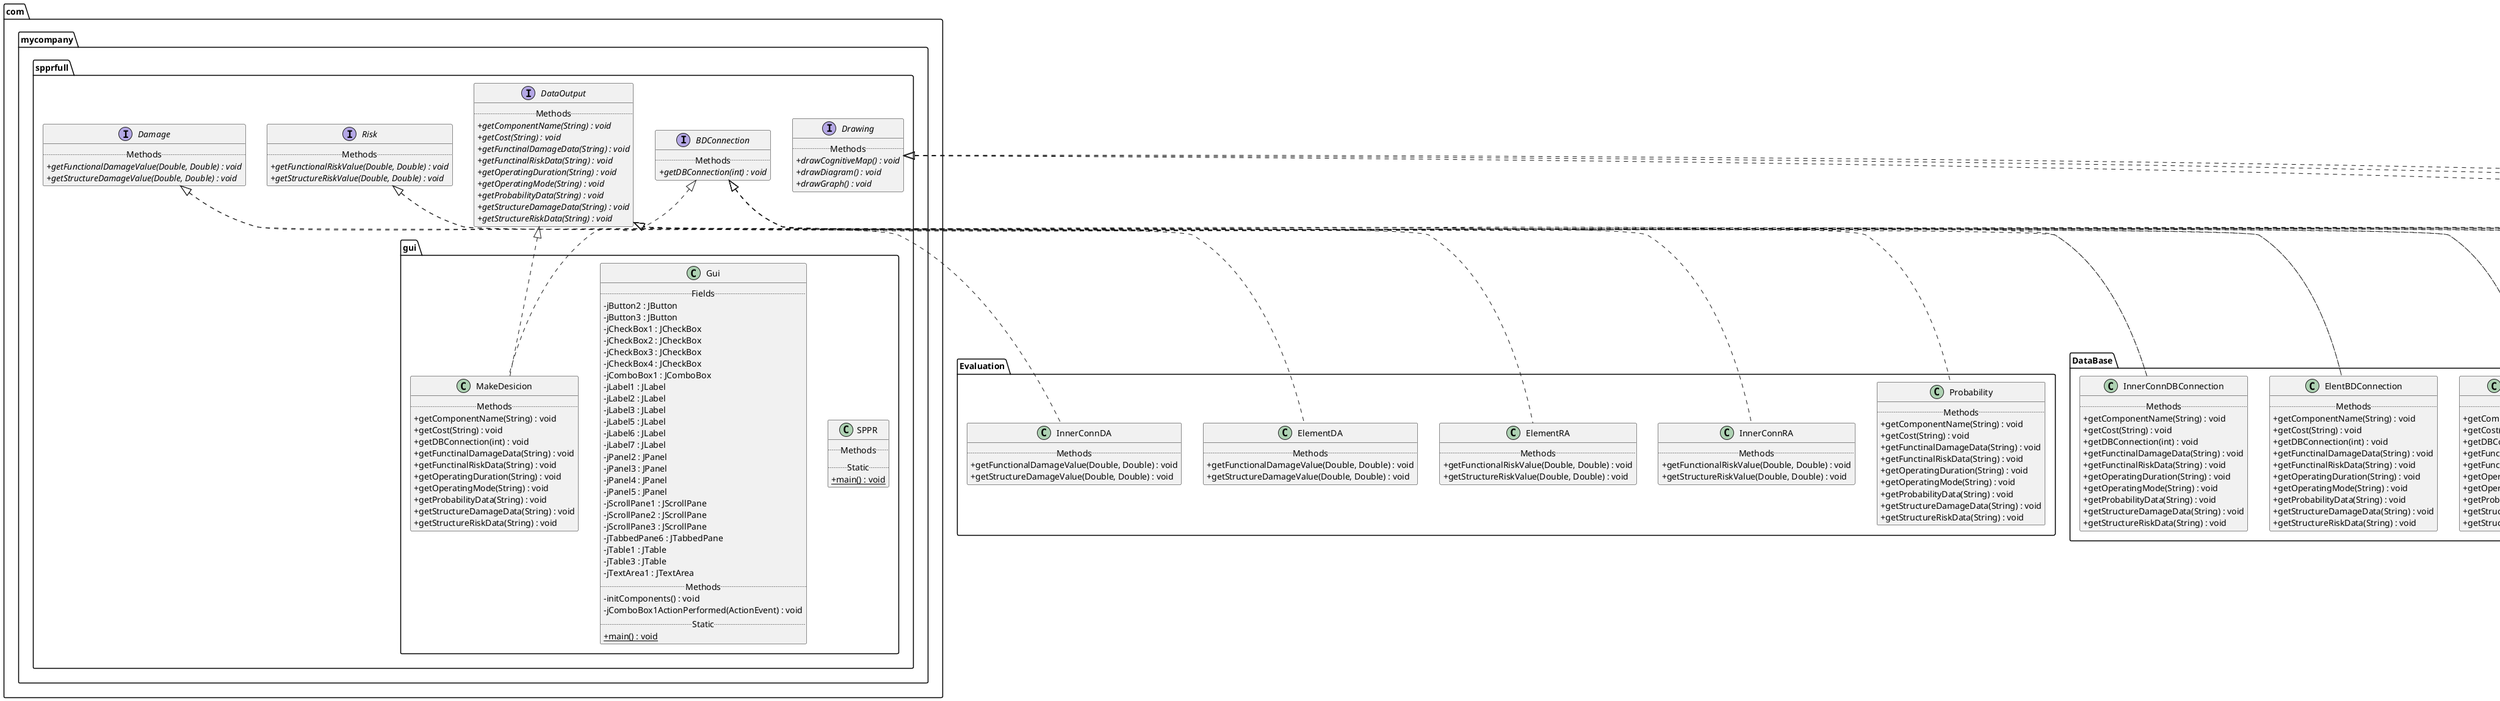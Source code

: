 @startuml
top to bottom direction
skinparam headerFontSize 30
skinparam headerFontStyle bold
skinparam classAttributeIconSize 0
scale 1.0
package DataBase {
class DataBase.ElentBDConnection {
.. Methods ..
+getComponentName(String) : void
+getCost(String) : void
+getDBConnection(int) : void
+getFunctinalDamageData(String) : void
+getFunctinalRiskData(String) : void
+getOperatingDuration(String) : void
+getOperatingMode(String) : void
+getProbabilityData(String) : void
+getStructureDamageData(String) : void
+getStructureRiskData(String) : void
}
class DataBase.InnerConnDBConnection {
.. Methods ..
+getComponentName(String) : void
+getCost(String) : void
+getDBConnection(int) : void
+getFunctinalDamageData(String) : void
+getFunctinalRiskData(String) : void
+getOperatingDuration(String) : void
+getOperatingMode(String) : void
+getProbabilityData(String) : void
+getStructureDamageData(String) : void
+getStructureRiskData(String) : void
}
class DataBase.OperationModes {
.. Methods ..
+getComponentName(String) : void
+getCost(String) : void
+getDBConnection(int) : void
+getFunctinalDamageData(String) : void
+getFunctinalRiskData(String) : void
+getOperatingDuration(String) : void
+getOperatingMode(String) : void
+getProbabilityData(String) : void
+getStructureDamageData(String) : void
+getStructureRiskData(String) : void
}
class DataBase.Cost {
.. Methods ..
+getComponentName(String) : void
+getCost(String) : void
+getDBConnection(int) : void
+getFunctinalDamageData(String) : void
+getFunctinalRiskData(String) : void
+getOperatingDuration(String) : void
+getOperatingMode(String) : void
+getProbabilityData(String) : void
+getStructureDamageData(String) : void
+getStructureRiskData(String) : void
}
class DataBase.OpeatingDuration {
.. Methods ..
+getComponentName(String) : void
+getCost(String) : void
+getDBConnection(int) : void
+getFunctinalDamageData(String) : void
+getFunctinalRiskData(String) : void
+getOperatingDuration(String) : void
+getOperatingMode(String) : void
+getProbabilityData(String) : void
+getStructureDamageData(String) : void
+getStructureRiskData(String) : void
}
class DataBase.StatisticsDBConnection {
.. Methods ..
+getComponentName(String) : void
+getCost(String) : void
+getDBConnection(int) : void
+getFunctinalDamageData(String) : void
+getFunctinalRiskData(String) : void
+getOperatingDuration(String) : void
+getOperatingMode(String) : void
+getProbabilityData(String) : void
+getStructureDamageData(String) : void
+getStructureRiskData(String) : void
}

}
package Evaluation {
class Evaluation.InnerConnRA {
.. Methods ..
+getFunctionalRiskValue(Double, Double) : void
+getStructureRiskValue(Double, Double) : void
}
class Evaluation.ElementDA {
.. Methods ..
+getFunctionalDamageValue(Double, Double) : void
+getStructureDamageValue(Double, Double) : void
}
class Evaluation.InnerConnDA {
.. Methods ..
+getFunctionalDamageValue(Double, Double) : void
+getStructureDamageValue(Double, Double) : void
}
class Evaluation.ElementRA {
.. Methods ..
+getFunctionalRiskValue(Double, Double) : void
+getStructureRiskValue(Double, Double) : void
}
class Evaluation.Probability {
.. Methods ..
+getComponentName(String) : void
+getCost(String) : void
+getFunctinalDamageData(String) : void
+getFunctinalRiskData(String) : void
+getOperatingDuration(String) : void
+getOperatingMode(String) : void
+getProbabilityData(String) : void
+getStructureDamageData(String) : void
+getStructureRiskData(String) : void
}

}
package Graphics {
class Graphics.CognitiveMap {
.. Methods ..
+drawCognitiveMap() : void
+drawDiagram() : void
+drawGraph() : void
}
class Graphics.Graph {
.. Methods ..
+drawCognitiveMap() : void
+drawDiagram() : void
+drawGraph() : void
}
class Graphics.Giaram {
.. Methods ..
+drawCognitiveMap() : void
+drawDiagram() : void
+drawGraph() : void
}

}
package com.mycompany.spprfull {
package com.mycompany.spprfull.gui {
class com.mycompany.spprfull.gui.SPPR {
.. Methods ..
.. Static ..
+ {static} main() : void
}
class com.mycompany.spprfull.gui.Gui {
.. Fields  ..
-jButton2 : JButton
-jButton3 : JButton
-jCheckBox1 : JCheckBox
-jCheckBox2 : JCheckBox
-jCheckBox3 : JCheckBox
-jCheckBox4 : JCheckBox
-jComboBox1 : JComboBox
-jLabel1 : JLabel
-jLabel2 : JLabel
-jLabel3 : JLabel
-jLabel5 : JLabel
-jLabel6 : JLabel
-jLabel7 : JLabel
-jPanel2 : JPanel
-jPanel3 : JPanel
-jPanel4 : JPanel
-jPanel5 : JPanel
-jScrollPane1 : JScrollPane
-jScrollPane2 : JScrollPane
-jScrollPane3 : JScrollPane
-jTabbedPane6 : JTabbedPane
-jTable1 : JTable
-jTable3 : JTable
-jTextArea1 : JTextArea
.. Methods ..
-initComponents() : void
-jComboBox1ActionPerformed(ActionEvent) : void
.. Static ..
+ {static} main() : void
}
class com.mycompany.spprfull.gui.MakeDesicion {
.. Methods ..
+getComponentName(String) : void
+getCost(String) : void
+getDBConnection(int) : void
+getFunctinalDamageData(String) : void
+getFunctinalRiskData(String) : void
+getOperatingDuration(String) : void
+getOperatingMode(String) : void
+getProbabilityData(String) : void
+getStructureDamageData(String) : void
+getStructureRiskData(String) : void
}

}
interface com.mycompany.spprfull.Risk  {
.. Methods ..
+ {abstract} getFunctionalRiskValue(Double, Double) : void
+ {abstract} getStructureRiskValue(Double, Double) : void
}
interface com.mycompany.spprfull.Damage  {
.. Methods ..
+ {abstract} getFunctionalDamageValue(Double, Double) : void
+ {abstract} getStructureDamageValue(Double, Double) : void
}
interface com.mycompany.spprfull.DataOutput  {
.. Methods ..
+ {abstract} getComponentName(String) : void
+ {abstract} getCost(String) : void
+ {abstract} getFunctinalDamageData(String) : void
+ {abstract} getFunctinalRiskData(String) : void
+ {abstract} getOperatingDuration(String) : void
+ {abstract} getOperatingMode(String) : void
+ {abstract} getProbabilityData(String) : void
+ {abstract} getStructureDamageData(String) : void
+ {abstract} getStructureRiskData(String) : void
}
interface com.mycompany.spprfull.Drawing  {
.. Methods ..
+ {abstract} drawCognitiveMap() : void
+ {abstract} drawDiagram() : void
+ {abstract} drawGraph() : void
}
interface com.mycompany.spprfull.BDConnection  {
.. Methods ..
+ {abstract} getDBConnection(int) : void
}

}
com.mycompany.spprfull.BDConnection <|.. DataBase.ElentBDConnection
com.mycompany.spprfull.DataOutput <|.. DataBase.ElentBDConnection
com.mycompany.spprfull.Risk <|.. Evaluation.InnerConnRA
com.mycompany.spprfull.BDConnection <|.. DataBase.InnerConnDBConnection
com.mycompany.spprfull.DataOutput <|.. DataBase.InnerConnDBConnection
com.mycompany.spprfull.Damage <|.. Evaluation.ElementDA
com.mycompany.spprfull.Damage <|.. Evaluation.InnerConnDA
com.mycompany.spprfull.BDConnection <|.. DataBase.OperationModes
com.mycompany.spprfull.DataOutput <|.. DataBase.OperationModes
com.mycompany.spprfull.BDConnection <|.. com.mycompany.spprfull.gui.MakeDesicion
com.mycompany.spprfull.DataOutput <|.. com.mycompany.spprfull.gui.MakeDesicion
com.mycompany.spprfull.BDConnection <|.. DataBase.Cost
com.mycompany.spprfull.DataOutput <|.. DataBase.Cost
com.mycompany.spprfull.Risk <|.. Evaluation.ElementRA
com.mycompany.spprfull.DataOutput <|.. Evaluation.Probability
com.mycompany.spprfull.BDConnection <|.. DataBase.OpeatingDuration
com.mycompany.spprfull.DataOutput <|.. DataBase.OpeatingDuration
com.mycompany.spprfull.Drawing <|.. Graphics.CognitiveMap
com.mycompany.spprfull.Drawing <|.. Graphics.Graph
com.mycompany.spprfull.BDConnection <|.. DataBase.StatisticsDBConnection
com.mycompany.spprfull.DataOutput <|.. DataBase.StatisticsDBConnection
com.mycompany.spprfull.Drawing <|.. Graphics.Giaram
@enduml
